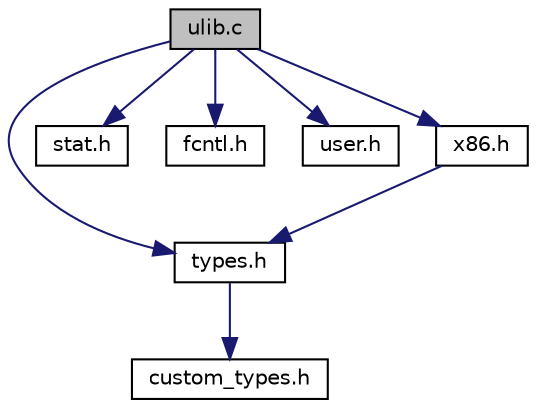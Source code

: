 digraph "ulib.c"
{
  edge [fontname="Helvetica",fontsize="10",labelfontname="Helvetica",labelfontsize="10"];
  node [fontname="Helvetica",fontsize="10",shape=record];
  Node1 [label="ulib.c",height=0.2,width=0.4,color="black", fillcolor="grey75", style="filled", fontcolor="black"];
  Node1 -> Node2 [color="midnightblue",fontsize="10",style="solid",fontname="Helvetica"];
  Node2 [label="types.h",height=0.2,width=0.4,color="black", fillcolor="white", style="filled",URL="$types_8h.html"];
  Node2 -> Node3 [color="midnightblue",fontsize="10",style="solid",fontname="Helvetica"];
  Node3 [label="custom_types.h",height=0.2,width=0.4,color="black", fillcolor="white", style="filled",URL="$custom__types_8h.html"];
  Node1 -> Node4 [color="midnightblue",fontsize="10",style="solid",fontname="Helvetica"];
  Node4 [label="stat.h",height=0.2,width=0.4,color="black", fillcolor="white", style="filled",URL="$stat_8h.html"];
  Node1 -> Node5 [color="midnightblue",fontsize="10",style="solid",fontname="Helvetica"];
  Node5 [label="fcntl.h",height=0.2,width=0.4,color="black", fillcolor="white", style="filled",URL="$fcntl_8h.html"];
  Node1 -> Node6 [color="midnightblue",fontsize="10",style="solid",fontname="Helvetica"];
  Node6 [label="user.h",height=0.2,width=0.4,color="black", fillcolor="white", style="filled",URL="$user_8h.html"];
  Node1 -> Node7 [color="midnightblue",fontsize="10",style="solid",fontname="Helvetica"];
  Node7 [label="x86.h",height=0.2,width=0.4,color="black", fillcolor="white", style="filled",URL="$x86_8h.html"];
  Node7 -> Node2 [color="midnightblue",fontsize="10",style="solid",fontname="Helvetica"];
}
